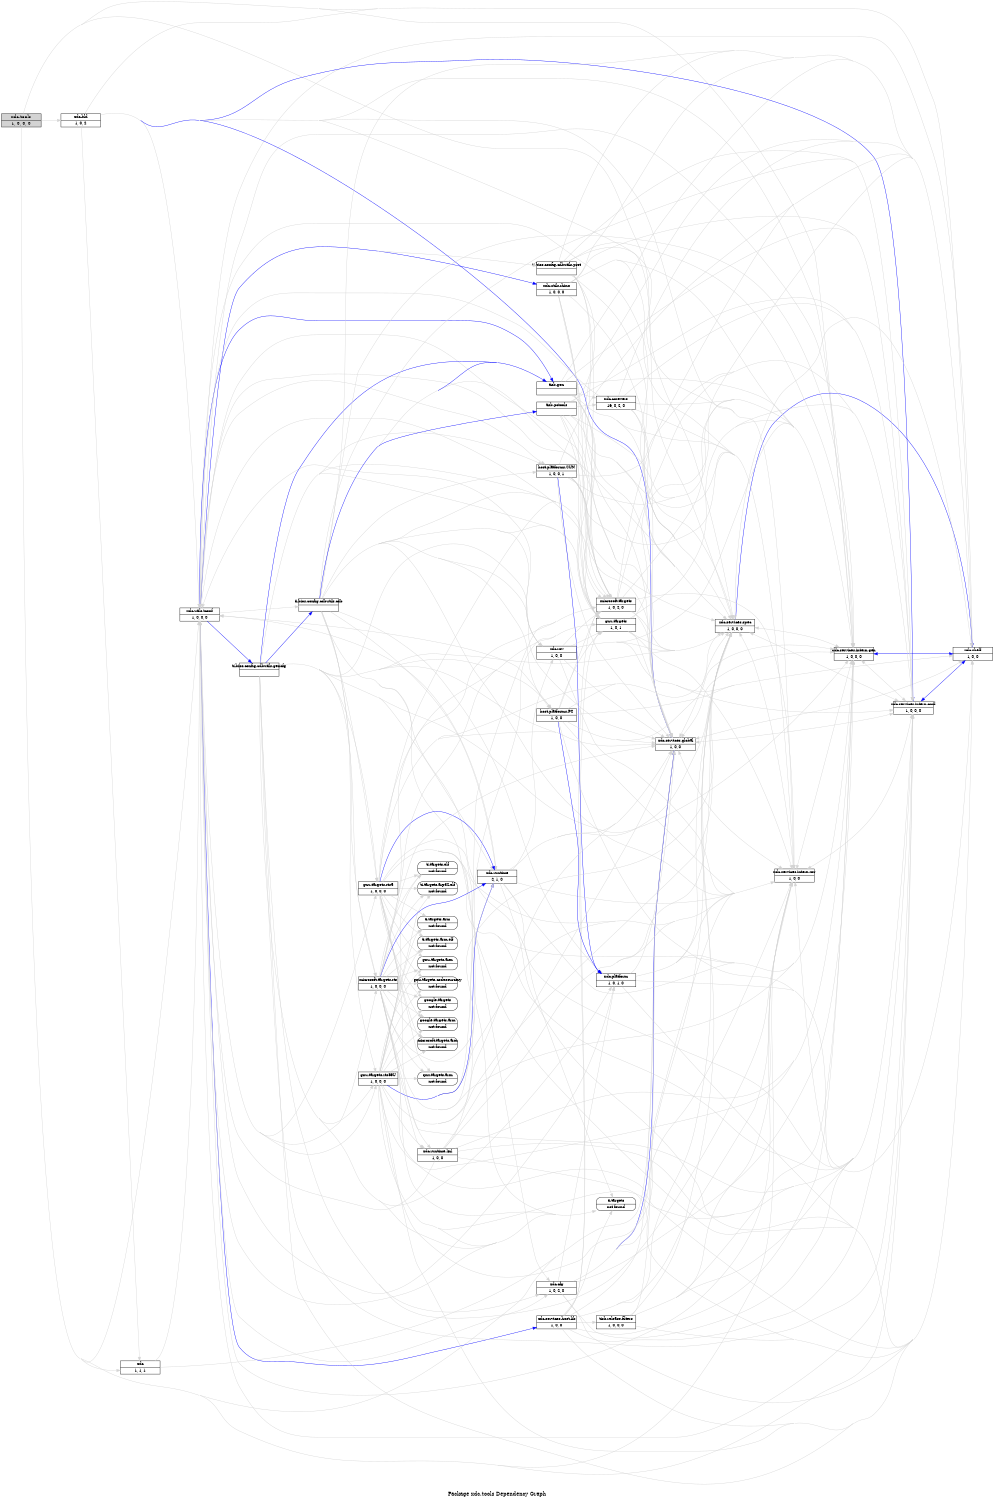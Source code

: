 digraph dependencies {
    label="\nPackage xdc.tools Dependency Graph";
    size="7.5,10";
    rankdir=LR;
    ranksep=".75";
    concentrate="true";
    node [fixedsize=true, width=1.5, style=filled, color=black];
    node [font=Helvetica, fontsize=12, fillcolor=lightgrey];
    xdc_tools [shape=record,label="xdc.tools|1, 0, 0, 0", URL="package.rel.xml"];
    node [fontsize=10, fillcolor=white];

    edge [style=solid, color=blue]

    edge [style=solid, color=lightgrey]
    xdc_utils_tconf [shape=record,label="xdc.utils.tconf|1, 0, 0, 0", URL="../../../../../imports/xdc/utils/tconf/package/package.rel.svg"];
    xdc_tools -> xdc_utils_tconf;
    xdc [shape=record,label="xdc|1, 1, 1", URL="../../package/package.rel.svg"];
    xdc_tools -> xdc;
    xdc_services_global [shape=record,label="xdc.services.global|1, 0, 0", URL="../../services/global/package/package.rel.svg"];
    xdc_tools -> xdc_services_global;
    xdc_bld [shape=record,label="xdc.bld|1, 0, 2", URL="../../bld/package/package.rel.svg"];
    xdc_tools -> xdc_bld;
    xdc_shelf [shape=record,label="xdc.shelf|1, 0, 0", URL="../../shelf/package/package.rel.svg"];
    xdc_tools -> xdc_shelf;
    xdc_services_intern_cmd [shape=record,label="xdc.services.intern.cmd|1, 0, 0, 0", URL="../../services/intern/cmd/package/package.rel.svg"];
    xdc_tools -> xdc_services_intern_cmd;
    xdc_services_intern_gen [shape=record,label="xdc.services.intern.gen|1, 0, 0, 0", URL="../../services/intern/gen/package/package.rel.svg"];
    xdc_tools -> xdc_services_intern_gen;
    xdc_services_intern_xsr [shape=record,label="xdc.services.intern.xsr|1, 0, 0", URL="../../services/intern/xsr/package/package.rel.svg"];
    xdc_tools -> xdc_services_intern_xsr;
    xdc_services_spec [shape=record,label="xdc.services.spec|1, 0, 0, 0", URL="../../services/spec/package/package.rel.svg"];
    xdc_tools -> xdc_services_spec;

    edge [style=solid, color=blue]
    xdc_services_spec -> xdc_shelf;

    edge [style=solid, color=lightgrey]
    xdc_services_spec -> xdc_utils_tconf;
    xdc_services_spec -> xdc_services_global;
    xdc_services_spec -> xdc_shelf;
    xdc_services_spec -> xdc_services_intern_cmd;
    xdc_services_spec -> xdc_services_intern_gen;
    xdc_services_spec -> xdc_services_intern_xsr;

    edge [style=solid, color=blue]
    xdc_services_intern_xsr -> xdc_services_global;

    edge [style=solid, color=lightgrey]
    xdc_services_intern_xsr -> xdc_utils_tconf;
    xdc_services_intern_xsr -> xdc_services_global;
    xdc_services_intern_xsr -> xdc_shelf;
    xdc_services_intern_xsr -> xdc_services_intern_cmd;
    xdc_services_intern_xsr -> xdc_services_intern_gen;
    xdc_services_intern_xsr -> xdc_services_spec;

    edge [style=solid, color=blue]
    xdc_services_intern_gen -> xdc_shelf;
    xdc_services_intern_gen -> xdc_services_spec;
    xdc_services_intern_gen -> xdc_services_global;
    xdc_services_intern_gen -> xdc_services_intern_xsr;

    edge [style=solid, color=lightgrey]
    xdc_services_intern_gen -> xdc_utils_tconf;
    xdc_services_intern_gen -> xdc_services_global;
    xdc_services_intern_gen -> xdc_shelf;
    xdc_services_intern_gen -> xdc_services_intern_cmd;
    xdc_services_intern_gen -> xdc_services_intern_xsr;
    xdc_services_intern_gen -> xdc_services_spec;

    edge [style=solid, color=blue]
    xdc_services_intern_cmd -> xdc_shelf;
    xdc_services_intern_cmd -> xdc_services_spec;
    xdc_services_intern_cmd -> xdc_services_global;
    xdc_services_intern_cmd -> xdc_services_intern_gen;

    edge [style=solid, color=lightgrey]
    xdc_services_intern_cmd -> xdc_utils_tconf;
    xdc_services_intern_cmd -> xdc_services_global;
    xdc_services_intern_cmd -> xdc_shelf;
    xdc_services_intern_cmd -> xdc_services_intern_gen;
    xdc_services_intern_cmd -> xdc_services_intern_xsr;
    xdc_services_intern_cmd -> xdc_services_spec;

    edge [style=solid, color=blue]

    edge [style=solid, color=lightgrey]
    xdc_shelf -> xdc_utils_tconf;
    xdc_shelf -> xdc_services_global;
    xdc_shelf -> xdc_services_intern_cmd;
    xdc_shelf -> xdc_services_intern_gen;
    xdc_shelf -> xdc_services_intern_xsr;
    xdc_shelf -> xdc_services_spec;

    edge [style=solid, color=blue]
    xdc_bld -> xdc_services_global;
    xdc_bld -> xdc_services_intern_cmd;

    edge [style=solid, color=lightgrey]
    xdc_bld -> xdc_utils_tconf;
    xdc_bld -> xdc;
    xdc_bld -> xdc_services_global;
    xdc_bld -> xdc_shelf;
    xdc_bld -> xdc_services_intern_cmd;
    xdc_bld -> xdc_services_intern_gen;
    xdc_bld -> xdc_services_intern_xsr;
    xdc_bld -> xdc_services_spec;

    edge [style=solid, color=blue]

    edge [style=solid, color=lightgrey]
    xdc_services_global -> xdc_utils_tconf;
    xdc_services_global -> xdc_shelf;
    xdc_services_global -> xdc_services_intern_cmd;
    xdc_services_global -> xdc_services_intern_gen;
    xdc_services_global -> xdc_services_intern_xsr;
    xdc_services_global -> xdc_services_spec;

    edge [style=solid, color=blue]

    edge [style=solid, color=lightgrey]
    xdc -> xdc_utils_tconf;
    xdc -> xdc_services_global;

    edge [style=solid, color=blue]
    xdc_utils_rhino [shape=record,label="xdc.utils.rhino|1, 0, 0, 0", URL="../../../../../imports/xdc/utils/rhino/package/package.rel.svg"];
    xdc_utils_tconf -> xdc_utils_rhino;
    xdc_services_host_lib [shape=record,label="xdc.services.host.lib|1, 0, 0", URL="../../../../../imports/xdc/services/host/lib/package/package.rel.svg"];
    xdc_utils_tconf -> xdc_services_host_lib;
    ti_bios_config_cdbutils_gencfg [shape=record,label="ti.bios.config.cdbutils.gencfg|", URL="../../../../../imports/ti/bios/config/cdbutils/gencfg/package/package.rel.svg"];
    xdc_utils_tconf -> ti_bios_config_cdbutils_gencfg;
    tisb_gen [shape=record,label="tisb.gen|", URL="../../../../../imports/tisb/gen/package/package.rel.svg"];
    xdc_utils_tconf -> tisb_gen;

    edge [style=solid, color=lightgrey]
    xdc_utils_tconf -> xdc_services_global;
    gnu_targets [shape=record,label="gnu.targets|1, 0, 1", URL="../../../../../imports/gnu/targets/package/package.rel.svg"];
    xdc_utils_tconf -> gnu_targets;
    microsoft_targets [shape=record,label="microsoft.targets|1, 0, 2, 0", URL="../../../../../imports/microsoft/targets/package/package.rel.svg"];
    xdc_utils_tconf -> microsoft_targets;
    xdc_utils_tconf -> xdc_services_intern_xsr;
    xdc_utils_tconf -> xdc_services_spec;
    xdc_utils_tconf -> xdc_shelf;
    xdc_utils_tconf -> xdc_services_intern_gen;
    xdc_utils_tconf -> xdc_services_intern_cmd;
    ti_targets [shape=record,label="ti.targets|not found"style=rounded, ];
    xdc_utils_tconf -> ti_targets;
    xdc_utils_tconf -> ti_bios_config_cdbutils_gencfg;
    ti_bios_config_cdbutils_prot [shape=record,label="ti.bios.config.cdbutils.prot|", URL="../../../../../imports/ti/bios/config/cdbutils/prot/package/package.rel.svg"];
    xdc_utils_tconf -> ti_bios_config_cdbutils_prot;
    xdc_utils_tconf -> xdc_services_host_lib;
    ti_bios_config_cdbutils_cdb [shape=record,label="ti.bios.config.cdbutils.cdb|", URL="../../../../../imports/ti/bios/config/cdbutils/cdb/package/package.rel.svg"];
    xdc_utils_tconf -> ti_bios_config_cdbutils_cdb;
    host_platforms_SUN [shape=record,label="host.platforms.SUN|1, 0, 0, 1", URL="../../../host/platforms/SUN/package/package.rel.svg"];
    xdc_utils_tconf -> host_platforms_SUN;
    xdc_cfg [shape=record,label="xdc.cfg|1, 0, 2, 0", URL="../../cfg/package/package.rel.svg"];
    xdc_utils_tconf -> xdc_cfg;
    xdc_platform [shape=record,label="xdc.platform|1, 0, 1, 0", URL="../../platform/package/package.rel.svg"];
    xdc_utils_tconf -> xdc_platform;
    xdc_rov [shape=record,label="xdc.rov|1, 0, 0", URL="../../rov/package/package.rel.svg"];
    xdc_utils_tconf -> xdc_rov;
    xdc_runtime [shape=record,label="xdc.runtime|2, 1, 0", URL="../../runtime/package/package.rel.svg"];
    xdc_utils_tconf -> xdc_runtime;
    xdc_utils_tconf -> tisb_gen;
    gnu_targets_rts5 [shape=record,label="gnu.targets.rts5|1, 0, 0, 0", URL="../../../../../imports/gnu/targets/rts5/package/package.rel.svg"];
    xdc_utils_tconf -> gnu_targets_rts5;
    xdc_utils_tconf -> xdc_utils_rhino;
    host_platforms_PC [shape=record,label="host.platforms.PC|1, 0, 0", URL="../../../host/platforms/PC/package/package.rel.svg"];
    xdc_utils_tconf -> host_platforms_PC;
    gnu_targets_rts86U [shape=record,label="gnu.targets.rts86U|1, 0, 0, 0", URL="../../../../../imports/gnu/targets/rts86U/package/package.rel.svg"];
    xdc_utils_tconf -> gnu_targets_rts86U;
    microsoft_targets_rts [shape=record,label="microsoft.targets.rts|1, 0, 0, 0", URL="../../../../../imports/microsoft/targets/rts/package/package.rel.svg"];
    xdc_utils_tconf -> microsoft_targets_rts;

    edge [style=solid, color=blue]
    microsoft_targets_rts -> xdc_runtime;

    edge [style=solid, color=lightgrey]
    microsoft_targets_rts -> xdc_services_global;
    microsoft_targets_rts -> ti_targets;
    ti_targets_elf [shape=record,label="ti.targets.elf|not found"style=rounded, ];
    microsoft_targets_rts -> ti_targets_elf;
    ti_targets_arp32_elf [shape=record,label="ti.targets.arp32.elf|not found"style=rounded, ];
    microsoft_targets_rts -> ti_targets_arp32_elf;
    ti_targets_arm [shape=record,label="ti.targets.arm|not found"style=rounded, ];
    microsoft_targets_rts -> ti_targets_arm;
    ti_targets_arm_elf [shape=record,label="ti.targets.arm.elf|not found"style=rounded, ];
    microsoft_targets_rts -> ti_targets_arm_elf;
    microsoft_targets_rts -> gnu_targets;
    gnu_targets_arm [shape=record,label="gnu.targets.arm|not found"style=rounded, ];
    microsoft_targets_rts -> gnu_targets_arm;
    gnu_targets_codesourcery [shape=record,label="gnu.targets.codesourcery|not found"style=rounded, ];
    microsoft_targets_rts -> gnu_targets_codesourcery;
    google_targets [shape=record,label="google.targets|not found"style=rounded, ];
    microsoft_targets_rts -> google_targets;
    google_targets_arm [shape=record,label="google.targets.arm|not found"style=rounded, ];
    microsoft_targets_rts -> google_targets_arm;
    microsoft_targets_rts -> microsoft_targets;
    microsoft_targets_arm [shape=record,label="microsoft.targets.arm|not found"style=rounded, ];
    microsoft_targets_rts -> microsoft_targets_arm;
    qnx_targets_arm [shape=record,label="qnx.targets.arm|not found"style=rounded, ];
    microsoft_targets_rts -> qnx_targets_arm;
    microsoft_targets_rts -> xdc_runtime;
    xdc_runtime_knl [shape=record,label="xdc.runtime.knl|1, 0, 0", URL="../../runtime/knl/package/package.rel.svg"];
    microsoft_targets_rts -> xdc_runtime_knl;
    microsoft_targets_rts -> xdc_shelf;
    microsoft_targets_rts -> xdc_services_spec;
    microsoft_targets_rts -> xdc_services_intern_cmd;
    microsoft_targets_rts -> xdc_services_intern_gen;
    microsoft_targets_rts -> xdc_services_intern_xsr;

    edge [style=solid, color=blue]

    edge [style=solid, color=lightgrey]
    xdc_runtime_knl -> xdc_utils_tconf;
    xdc_runtime_knl -> xdc_services_global;
    xdc_runtime_knl -> xdc_runtime;
    xdc_runtime_knl -> xdc_shelf;
    xdc_runtime_knl -> xdc_services_intern_cmd;
    xdc_runtime_knl -> xdc_services_intern_gen;
    xdc_runtime_knl -> xdc_services_intern_xsr;
    xdc_runtime_knl -> xdc_services_spec;

    edge [style=solid, color=blue]

    edge [style=solid, color=lightgrey]

    edge [style=solid, color=blue]

    edge [style=solid, color=lightgrey]

    edge [style=solid, color=blue]

    edge [style=solid, color=lightgrey]

    edge [style=solid, color=blue]

    edge [style=solid, color=lightgrey]

    edge [style=solid, color=blue]

    edge [style=solid, color=lightgrey]

    edge [style=solid, color=blue]

    edge [style=solid, color=lightgrey]

    edge [style=solid, color=blue]

    edge [style=solid, color=lightgrey]

    edge [style=solid, color=blue]

    edge [style=solid, color=lightgrey]

    edge [style=solid, color=blue]

    edge [style=solid, color=lightgrey]

    edge [style=solid, color=blue]

    edge [style=solid, color=lightgrey]

    edge [style=solid, color=blue]
    gnu_targets_rts86U -> xdc_runtime;

    edge [style=solid, color=lightgrey]
    gnu_targets_rts86U -> xdc_services_global;
    gnu_targets_rts86U -> ti_targets;
    gnu_targets_rts86U -> ti_targets_elf;
    gnu_targets_rts86U -> ti_targets_arp32_elf;
    gnu_targets_rts86U -> ti_targets_arm;
    gnu_targets_rts86U -> ti_targets_arm_elf;
    gnu_targets_rts86U -> gnu_targets;
    gnu_targets_rts86U -> gnu_targets_arm;
    gnu_targets_rts86U -> gnu_targets_codesourcery;
    gnu_targets_rts86U -> google_targets;
    gnu_targets_rts86U -> google_targets_arm;
    gnu_targets_rts86U -> microsoft_targets;
    gnu_targets_rts86U -> microsoft_targets_arm;
    gnu_targets_rts86U -> qnx_targets_arm;
    gnu_targets_rts86U -> xdc_runtime;
    gnu_targets_rts86U -> xdc_runtime_knl;
    gnu_targets_rts86U -> xdc_shelf;
    gnu_targets_rts86U -> xdc_services_spec;
    gnu_targets_rts86U -> xdc_services_intern_cmd;
    gnu_targets_rts86U -> xdc_services_intern_gen;
    gnu_targets_rts86U -> xdc_services_intern_xsr;

    edge [style=solid, color=blue]
    host_platforms_PC -> xdc_platform;

    edge [style=solid, color=lightgrey]
    host_platforms_PC -> xdc_utils_tconf;
    host_platforms_PC -> xdc_services_global;
    host_platforms_PC -> gnu_targets;
    host_platforms_PC -> microsoft_targets;
    host_platforms_PC -> xdc_platform;
    host_platforms_PC -> xdc_shelf;
    host_platforms_PC -> xdc_services_intern_cmd;
    host_platforms_PC -> xdc_services_intern_gen;
    host_platforms_PC -> xdc_services_intern_xsr;
    host_platforms_PC -> xdc_services_spec;

    edge [style=solid, color=blue]
    gnu_targets_rts5 -> xdc_runtime;

    edge [style=solid, color=lightgrey]
    gnu_targets_rts5 -> xdc_services_global;
    gnu_targets_rts5 -> ti_targets;
    gnu_targets_rts5 -> ti_targets_elf;
    gnu_targets_rts5 -> ti_targets_arp32_elf;
    gnu_targets_rts5 -> ti_targets_arm;
    gnu_targets_rts5 -> ti_targets_arm_elf;
    gnu_targets_rts5 -> gnu_targets;
    gnu_targets_rts5 -> gnu_targets_arm;
    gnu_targets_rts5 -> gnu_targets_codesourcery;
    gnu_targets_rts5 -> google_targets;
    gnu_targets_rts5 -> google_targets_arm;
    gnu_targets_rts5 -> microsoft_targets;
    gnu_targets_rts5 -> microsoft_targets_arm;
    gnu_targets_rts5 -> qnx_targets_arm;
    gnu_targets_rts5 -> xdc_runtime;
    gnu_targets_rts5 -> xdc_runtime_knl;
    gnu_targets_rts5 -> xdc_shelf;
    gnu_targets_rts5 -> xdc_services_spec;
    gnu_targets_rts5 -> xdc_services_intern_cmd;
    gnu_targets_rts5 -> xdc_services_intern_gen;
    gnu_targets_rts5 -> xdc_services_intern_xsr;

    edge [style=solid, color=blue]

    edge [style=solid, color=lightgrey]
    xdc_runtime -> xdc_utils_tconf;
    xdc_runtime -> xdc_services_global;
    xdc_runtime -> xdc_rov;
    xdc_runtime -> xdc_shelf;
    xdc_runtime -> xdc_services_intern_cmd;
    xdc_runtime -> xdc_services_intern_gen;
    xdc_runtime -> xdc_services_intern_xsr;
    xdc_runtime -> xdc_services_spec;

    edge [style=solid, color=blue]

    edge [style=solid, color=lightgrey]
    xdc_rov -> xdc_utils_tconf;
    xdc_rov -> xdc_services_global;
    xdc_rov -> gnu_targets;
    xdc_rov -> microsoft_targets;
    xdc_rov -> xdc_shelf;
    xdc_rov -> xdc_services_intern_cmd;
    xdc_rov -> xdc_services_intern_gen;
    xdc_rov -> xdc_services_intern_xsr;
    xdc_rov -> xdc_services_spec;

    edge [style=solid, color=blue]

    edge [style=solid, color=lightgrey]
    xdc_platform -> xdc_utils_tconf;
    xdc_platform -> xdc_services_global;
    xdc_platform -> xdc_shelf;
    xdc_platform -> xdc_services_intern_cmd;
    xdc_platform -> xdc_services_intern_gen;
    xdc_platform -> xdc_services_intern_xsr;
    xdc_platform -> xdc_services_spec;

    edge [style=solid, color=blue]
    xdc_cfg -> xdc_services_global;

    edge [style=solid, color=lightgrey]
    xdc_cfg -> xdc_utils_tconf;
    xdc_cfg -> xdc_services_global;
    xdc_cfg -> xdc_platform;
    xdc_cfg -> xdc_shelf;
    xdc_cfg -> xdc_services_intern_cmd;
    xdc_cfg -> xdc_services_intern_gen;
    xdc_cfg -> xdc_services_intern_xsr;
    xdc_cfg -> xdc_services_spec;

    edge [style=solid, color=blue]
    host_platforms_SUN -> xdc_platform;

    edge [style=solid, color=lightgrey]
    host_platforms_SUN -> xdc_utils_tconf;
    host_platforms_SUN -> xdc_services_global;
    host_platforms_SUN -> gnu_targets;
    host_platforms_SUN -> microsoft_targets;
    host_platforms_SUN -> xdc_platform;
    host_platforms_SUN -> xdc_shelf;
    host_platforms_SUN -> xdc_services_intern_cmd;
    host_platforms_SUN -> xdc_services_intern_gen;
    host_platforms_SUN -> xdc_services_intern_xsr;
    host_platforms_SUN -> xdc_services_spec;

    edge [style=solid, color=blue]
    ti_bios_config_cdbutils_cdb -> tisb_gen;
    tisb_pctools [shape=record,label="tisb.pctools|", URL="../../../../../imports/tisb/pctools/package/package.rel.svg"];
    ti_bios_config_cdbutils_cdb -> tisb_pctools;

    edge [style=solid, color=lightgrey]
    ti_bios_config_cdbutils_cdb -> xdc_services_global;
    ti_bios_config_cdbutils_cdb -> gnu_targets;
    ti_bios_config_cdbutils_cdb -> microsoft_targets;
    ti_bios_config_cdbutils_cdb -> xdc_services_intern_xsr;
    ti_bios_config_cdbutils_cdb -> xdc_services_spec;
    ti_bios_config_cdbutils_cdb -> xdc_shelf;
    ti_bios_config_cdbutils_cdb -> xdc_services_intern_gen;
    ti_bios_config_cdbutils_cdb -> xdc_services_intern_cmd;
    ti_bios_config_cdbutils_cdb -> ti_targets;
    ti_bios_config_cdbutils_cdb -> tisb_gen;
    ti_bios_config_cdbutils_cdb -> host_platforms_SUN;
    ti_bios_config_cdbutils_cdb -> xdc_cfg;
    ti_bios_config_cdbutils_cdb -> xdc_platform;
    ti_bios_config_cdbutils_cdb -> xdc_rov;
    ti_bios_config_cdbutils_cdb -> xdc_runtime;
    ti_bios_config_cdbutils_cdb -> gnu_targets_rts5;
    ti_bios_config_cdbutils_cdb -> host_platforms_PC;
    ti_bios_config_cdbutils_cdb -> gnu_targets_rts86U;
    ti_bios_config_cdbutils_cdb -> microsoft_targets_rts;

    edge [style=solid, color=blue]

    edge [style=solid, color=lightgrey]
    tisb_pctools -> xdc_shelf;
    tisb_pctools -> gnu_targets;
    tisb_pctools -> xdc_services_spec;
    tisb_pctools -> microsoft_targets;
    tisb_pctools -> xdc_services_intern_cmd;
    tisb_pctools -> xdc_services_intern_xsr;
    xdc_corevers [shape=record,label="xdc.corevers|16, 0, 2, 0", URL="../../corevers/package/package.rel.svg"];
    tisb_pctools -> xdc_corevers;
    tisb_pctools -> xdc_services_global;
    tisb_pctools -> xdc_services_intern_gen;

    edge [style=solid, color=blue]

    edge [style=solid, color=lightgrey]
    xdc_corevers -> xdc_utils_tconf;
    xdc_corevers -> xdc_services_global;
    xdc_corevers -> xdc_shelf;
    xdc_corevers -> xdc_services_intern_cmd;
    xdc_corevers -> xdc_services_intern_gen;
    xdc_corevers -> xdc_services_intern_xsr;
    xdc_corevers -> xdc_services_spec;

    edge [style=solid, color=blue]

    edge [style=solid, color=lightgrey]
    ti_bios_config_cdbutils_prot -> xdc_services_global;
    ti_bios_config_cdbutils_prot -> gnu_targets;
    ti_bios_config_cdbutils_prot -> microsoft_targets;
    ti_bios_config_cdbutils_prot -> xdc_services_intern_xsr;
    ti_bios_config_cdbutils_prot -> xdc_services_spec;
    ti_bios_config_cdbutils_prot -> xdc_shelf;
    ti_bios_config_cdbutils_prot -> xdc_services_intern_gen;
    ti_bios_config_cdbutils_prot -> xdc_services_intern_cmd;

    edge [style=solid, color=blue]

    edge [style=solid, color=lightgrey]

    edge [style=solid, color=blue]

    edge [style=solid, color=lightgrey]
    microsoft_targets -> xdc_services_global;
    microsoft_targets -> xdc_shelf;
    microsoft_targets -> xdc_services_spec;
    microsoft_targets -> xdc_services_intern_cmd;
    microsoft_targets -> xdc_services_intern_gen;
    microsoft_targets -> xdc_services_intern_xsr;

    edge [style=solid, color=blue]

    edge [style=solid, color=lightgrey]
    gnu_targets -> xdc_services_global;
    gnu_targets -> xdc_shelf;
    gnu_targets -> xdc_services_spec;
    gnu_targets -> xdc_services_intern_cmd;
    gnu_targets -> xdc_services_intern_gen;
    gnu_targets -> xdc_services_intern_xsr;

    edge [style=solid, color=blue]

    edge [style=solid, color=lightgrey]
    tisb_gen -> xdc_shelf;
    tisb_gen -> gnu_targets;
    tisb_gen -> xdc_services_spec;
    tisb_gen -> microsoft_targets;
    tisb_gen -> xdc_services_intern_cmd;
    tisb_gen -> xdc_services_intern_xsr;
    tisb_gen -> xdc_corevers;
    tisb_gen -> xdc_services_global;
    tisb_gen -> xdc_services_intern_gen;

    edge [style=solid, color=blue]
    ti_bios_config_cdbutils_gencfg -> tisb_gen;
    ti_bios_config_cdbutils_gencfg -> ti_bios_config_cdbutils_cdb;

    edge [style=solid, color=lightgrey]
    ti_bios_config_cdbutils_gencfg -> xdc_services_global;
    ti_bios_config_cdbutils_gencfg -> gnu_targets;
    ti_bios_config_cdbutils_gencfg -> microsoft_targets;
    ti_bios_config_cdbutils_gencfg -> xdc_services_intern_xsr;
    ti_bios_config_cdbutils_gencfg -> xdc_services_spec;
    ti_bios_config_cdbutils_gencfg -> xdc_shelf;
    ti_bios_config_cdbutils_gencfg -> xdc_services_intern_gen;
    ti_bios_config_cdbutils_gencfg -> xdc_services_intern_cmd;
    ti_bios_config_cdbutils_gencfg -> ti_targets;
    ti_bios_config_cdbutils_gencfg -> ti_bios_config_cdbutils_cdb;
    ti_bios_config_cdbutils_gencfg -> tisb_gen;
    ti_bios_config_cdbutils_gencfg -> host_platforms_SUN;
    ti_bios_config_cdbutils_gencfg -> xdc_cfg;
    ti_bios_config_cdbutils_gencfg -> xdc_platform;
    ti_bios_config_cdbutils_gencfg -> xdc_rov;
    ti_bios_config_cdbutils_gencfg -> xdc_runtime;
    ti_bios_config_cdbutils_gencfg -> gnu_targets_rts5;
    ti_bios_config_cdbutils_gencfg -> host_platforms_PC;
    ti_bios_config_cdbutils_gencfg -> gnu_targets_rts86U;
    ti_bios_config_cdbutils_gencfg -> microsoft_targets_rts;

    edge [style=solid, color=blue]

    edge [style=solid, color=lightgrey]
    xdc_services_host_lib -> xdc_services_global;
    xdc_services_host_lib -> gnu_targets;
    xdc_services_host_lib -> microsoft_targets;
    tisb_release_filters [shape=record,label="tisb.release.filters|1, 0, 0, 0", URL="../../../../../../../../../../toolsrc/library/toolsE12/packages/tisb/release/filters/package/package.rel.svg"];
    xdc_services_host_lib -> tisb_release_filters;
    xdc_services_host_lib -> xdc_services_intern_xsr;
    xdc_services_host_lib -> xdc_services_spec;
    xdc_services_host_lib -> xdc_shelf;
    xdc_services_host_lib -> xdc_services_intern_gen;
    xdc_services_host_lib -> xdc_services_intern_cmd;
    xdc_services_host_lib -> ti_targets;

    edge [style=solid, color=blue]

    edge [style=solid, color=lightgrey]
    tisb_release_filters -> xdc_services_global;
    tisb_release_filters -> xdc_services_intern_xsr;
    tisb_release_filters -> xdc_services_spec;
    tisb_release_filters -> xdc_shelf;
    tisb_release_filters -> xdc_services_intern_gen;
    tisb_release_filters -> xdc_services_intern_cmd;

    edge [style=solid, color=blue]

    edge [style=solid, color=lightgrey]
    xdc_utils_rhino -> xdc_services_global;
    xdc_utils_rhino -> gnu_targets;
    xdc_utils_rhino -> microsoft_targets;
    xdc_utils_rhino -> xdc_services_intern_xsr;
    xdc_utils_rhino -> xdc_services_spec;
    xdc_utils_rhino -> xdc_shelf;
    xdc_utils_rhino -> xdc_services_intern_gen;
    xdc_utils_rhino -> xdc_services_intern_cmd;
}
